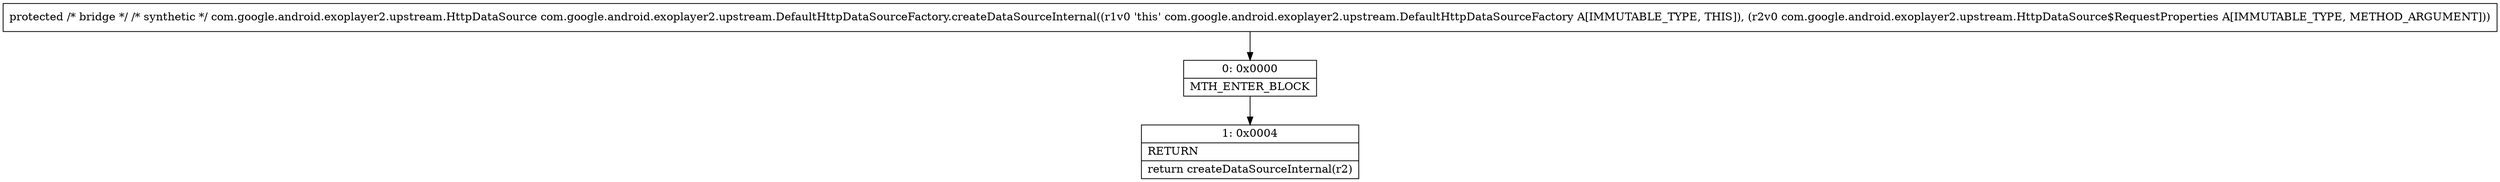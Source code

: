 digraph "CFG forcom.google.android.exoplayer2.upstream.DefaultHttpDataSourceFactory.createDataSourceInternal(Lcom\/google\/android\/exoplayer2\/upstream\/HttpDataSource$RequestProperties;)Lcom\/google\/android\/exoplayer2\/upstream\/HttpDataSource;" {
Node_0 [shape=record,label="{0\:\ 0x0000|MTH_ENTER_BLOCK\l}"];
Node_1 [shape=record,label="{1\:\ 0x0004|RETURN\l|return createDataSourceInternal(r2)\l}"];
MethodNode[shape=record,label="{protected \/* bridge *\/ \/* synthetic *\/ com.google.android.exoplayer2.upstream.HttpDataSource com.google.android.exoplayer2.upstream.DefaultHttpDataSourceFactory.createDataSourceInternal((r1v0 'this' com.google.android.exoplayer2.upstream.DefaultHttpDataSourceFactory A[IMMUTABLE_TYPE, THIS]), (r2v0 com.google.android.exoplayer2.upstream.HttpDataSource$RequestProperties A[IMMUTABLE_TYPE, METHOD_ARGUMENT])) }"];
MethodNode -> Node_0;
Node_0 -> Node_1;
}


